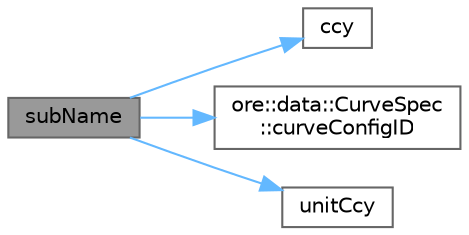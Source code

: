 digraph "subName"
{
 // INTERACTIVE_SVG=YES
 // LATEX_PDF_SIZE
  bgcolor="transparent";
  edge [fontname=Helvetica,fontsize=10,labelfontname=Helvetica,labelfontsize=10];
  node [fontname=Helvetica,fontsize=10,shape=box,height=0.2,width=0.4];
  rankdir="LR";
  Node1 [label="subName",height=0.2,width=0.4,color="gray40", fillcolor="grey60", style="filled", fontcolor="black",tooltip=" "];
  Node1 -> Node2 [color="steelblue1",style="solid"];
  Node2 [label="ccy",height=0.2,width=0.4,color="grey40", fillcolor="white", style="filled",URL="$classore_1_1data_1_1_f_x_volatility_curve_spec.html#a3d358ea6ebc33cd2ab59484401f77d54",tooltip=" "];
  Node1 -> Node3 [color="steelblue1",style="solid"];
  Node3 [label="ore::data::CurveSpec\l::curveConfigID",height=0.2,width=0.4,color="grey40", fillcolor="white", style="filled",URL="$classore_1_1data_1_1_curve_spec.html#a15e57a287887def554123ab18355c33c",tooltip=" "];
  Node1 -> Node4 [color="steelblue1",style="solid"];
  Node4 [label="unitCcy",height=0.2,width=0.4,color="grey40", fillcolor="white", style="filled",URL="$classore_1_1data_1_1_f_x_volatility_curve_spec.html#a8accfec7a5d4efba265e093095cc5cbc",tooltip=" "];
}

